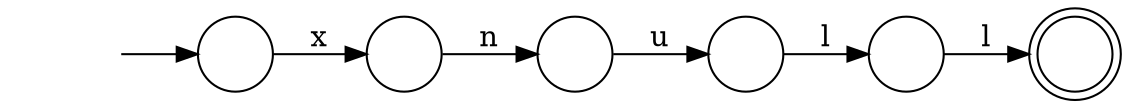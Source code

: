 digraph Automaton {
  rankdir = LR;
  0 [shape=circle,label=""];
  0 -> 5 [label="u"]
  1 [shape=doublecircle,label=""];
  2 [shape=circle,label=""];
  2 -> 1 [label="l"]
  3 [shape=circle,label=""];
  initial [shape=plaintext,label=""];
  initial -> 3
  3 -> 4 [label="x"]
  4 [shape=circle,label=""];
  4 -> 0 [label="n"]
  5 [shape=circle,label=""];
  5 -> 2 [label="l"]
}

